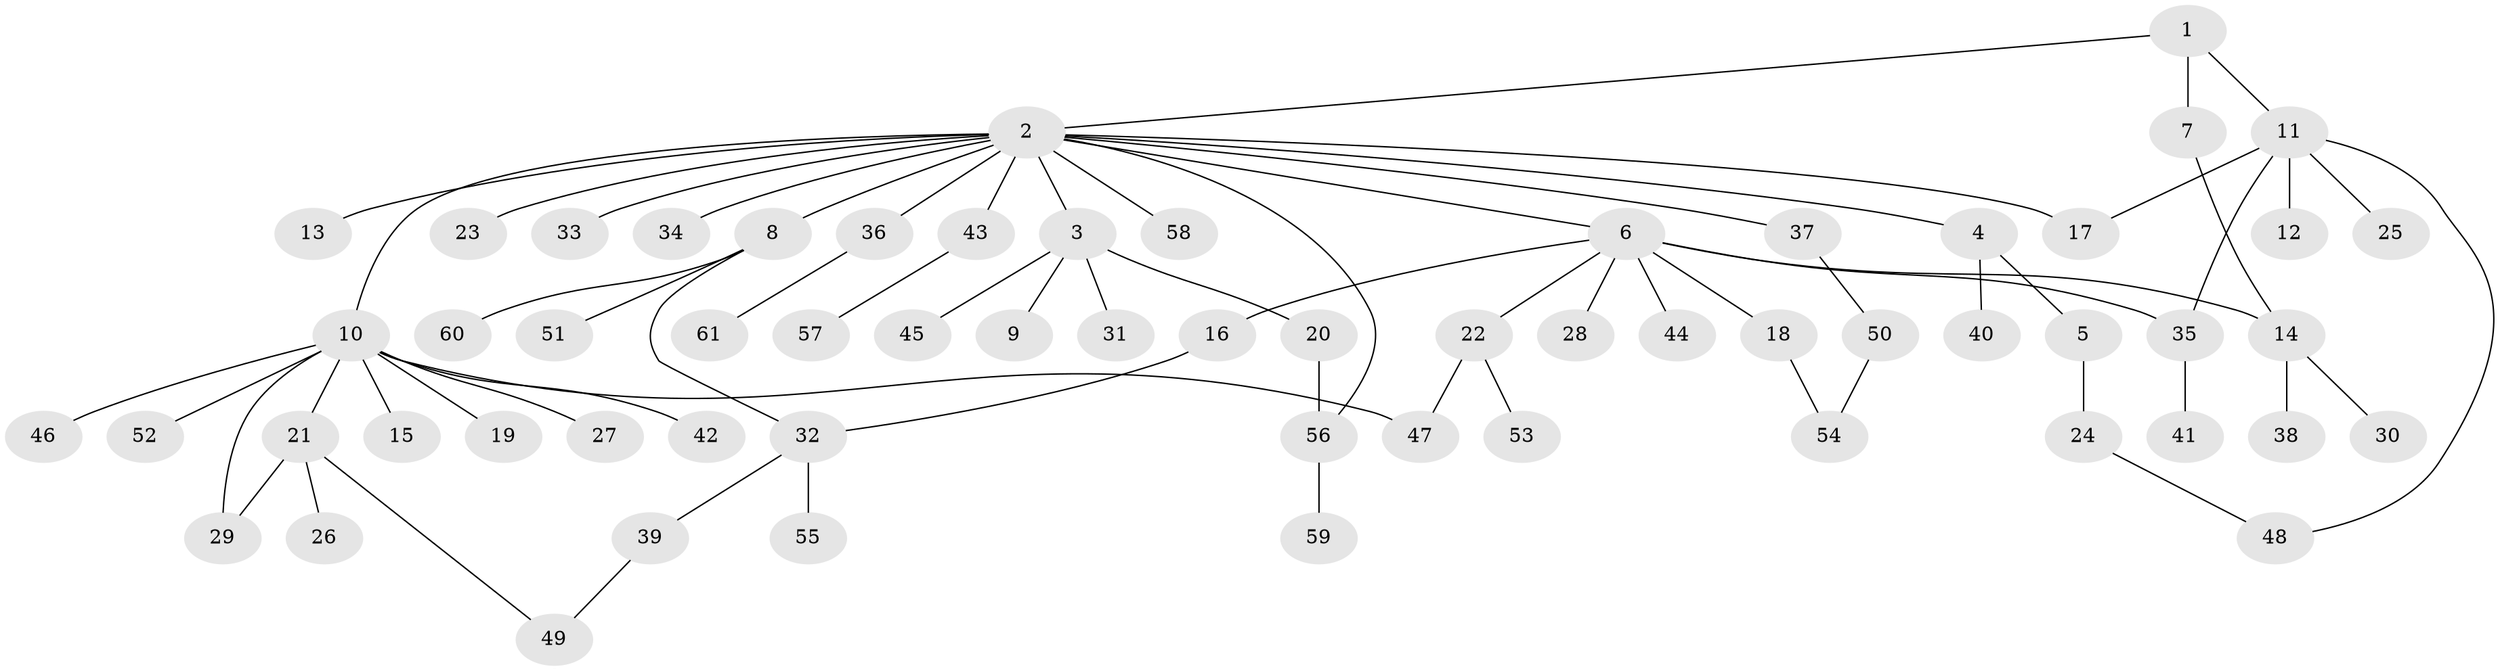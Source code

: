 // Generated by graph-tools (version 1.1) at 2025/14/03/09/25 04:14:39]
// undirected, 61 vertices, 70 edges
graph export_dot {
graph [start="1"]
  node [color=gray90,style=filled];
  1;
  2;
  3;
  4;
  5;
  6;
  7;
  8;
  9;
  10;
  11;
  12;
  13;
  14;
  15;
  16;
  17;
  18;
  19;
  20;
  21;
  22;
  23;
  24;
  25;
  26;
  27;
  28;
  29;
  30;
  31;
  32;
  33;
  34;
  35;
  36;
  37;
  38;
  39;
  40;
  41;
  42;
  43;
  44;
  45;
  46;
  47;
  48;
  49;
  50;
  51;
  52;
  53;
  54;
  55;
  56;
  57;
  58;
  59;
  60;
  61;
  1 -- 2;
  1 -- 7;
  1 -- 11;
  2 -- 3;
  2 -- 4;
  2 -- 6;
  2 -- 8;
  2 -- 10;
  2 -- 13;
  2 -- 17;
  2 -- 23;
  2 -- 33;
  2 -- 34;
  2 -- 36;
  2 -- 37;
  2 -- 43;
  2 -- 56;
  2 -- 58;
  3 -- 9;
  3 -- 20;
  3 -- 31;
  3 -- 45;
  4 -- 5;
  4 -- 40;
  5 -- 24;
  6 -- 14;
  6 -- 16;
  6 -- 18;
  6 -- 22;
  6 -- 28;
  6 -- 35;
  6 -- 44;
  7 -- 14;
  8 -- 32;
  8 -- 51;
  8 -- 60;
  10 -- 15;
  10 -- 19;
  10 -- 21;
  10 -- 27;
  10 -- 29;
  10 -- 42;
  10 -- 46;
  10 -- 47;
  10 -- 52;
  11 -- 12;
  11 -- 17;
  11 -- 25;
  11 -- 35;
  11 -- 48;
  14 -- 30;
  14 -- 38;
  16 -- 32;
  18 -- 54;
  20 -- 56;
  21 -- 26;
  21 -- 29;
  21 -- 49;
  22 -- 47;
  22 -- 53;
  24 -- 48;
  32 -- 39;
  32 -- 55;
  35 -- 41;
  36 -- 61;
  37 -- 50;
  39 -- 49;
  43 -- 57;
  50 -- 54;
  56 -- 59;
}
